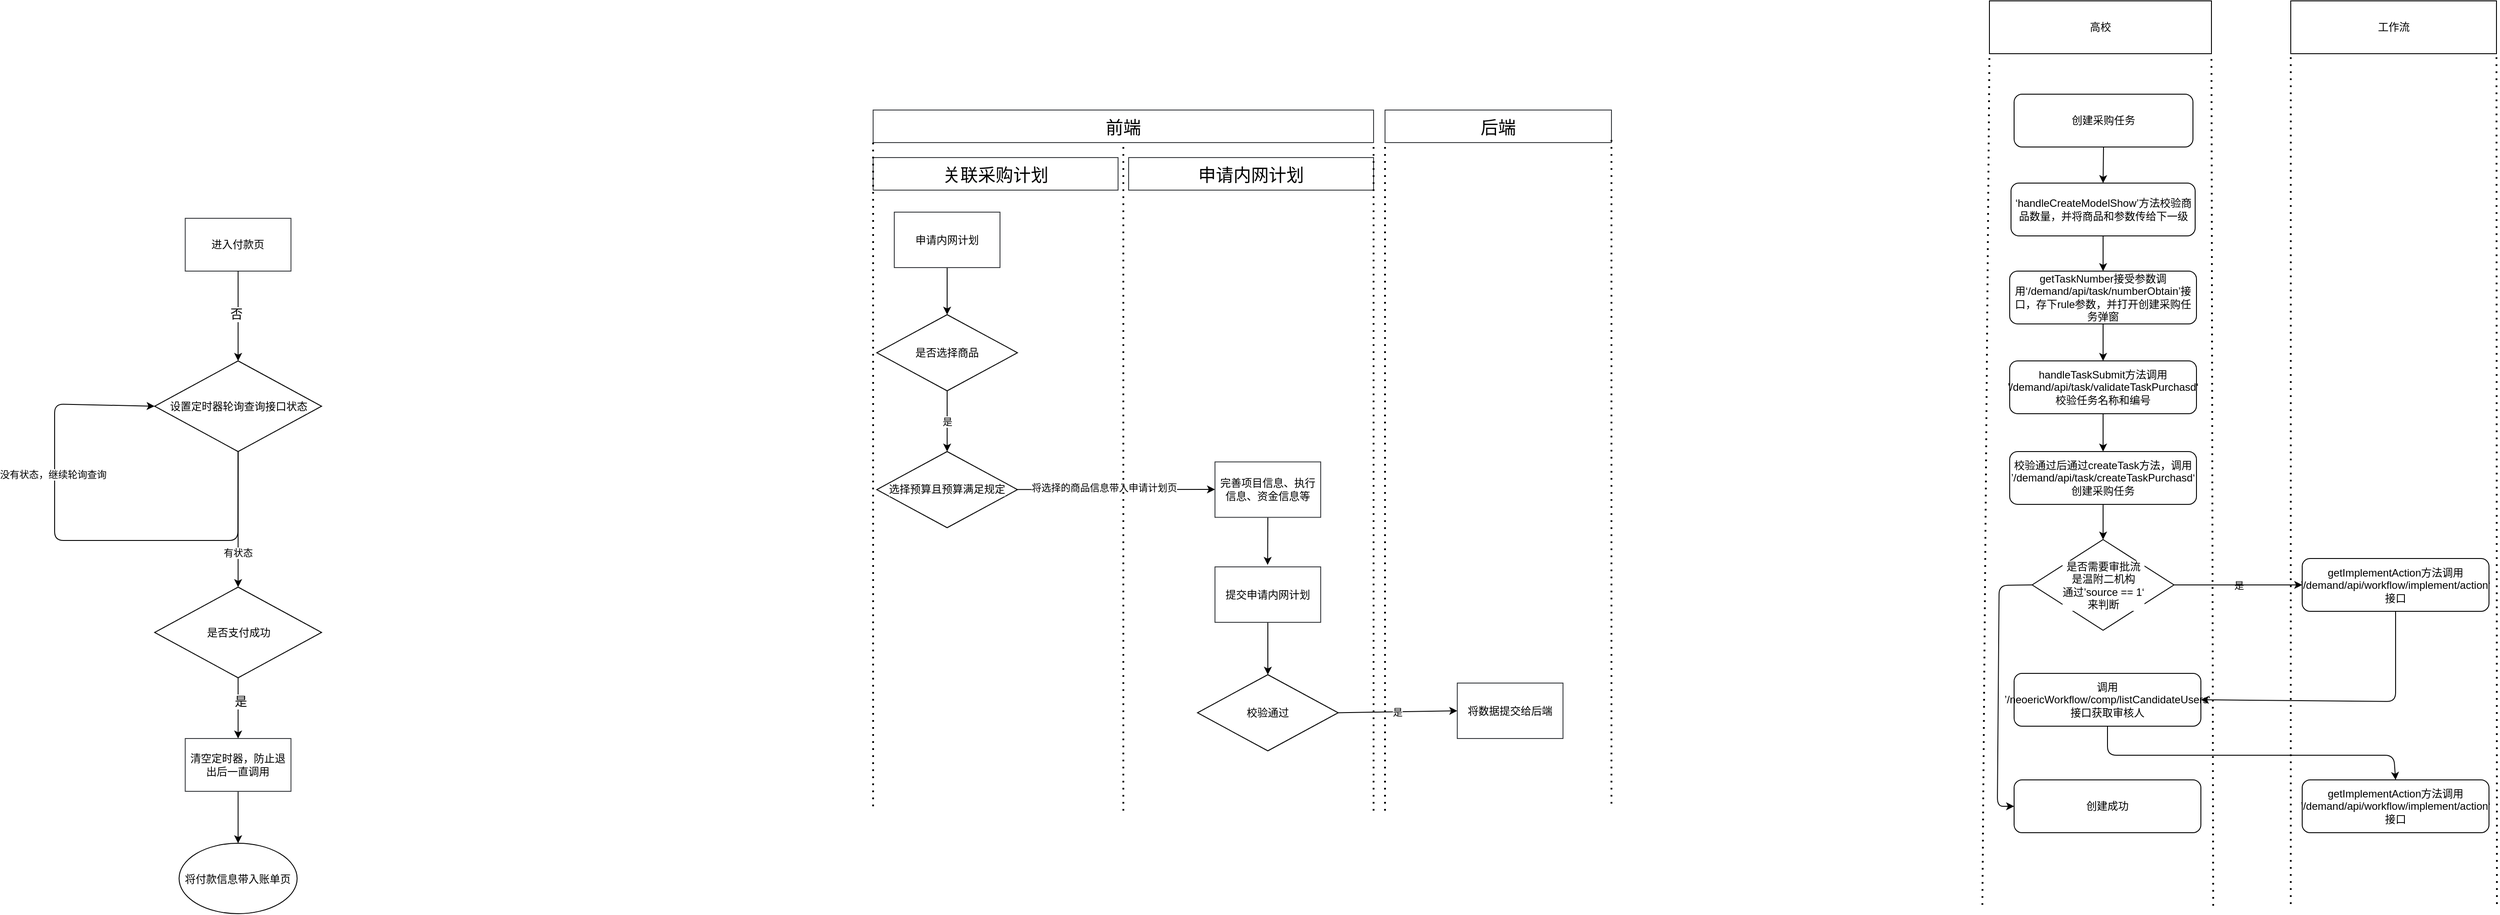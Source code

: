 <mxfile>
    <diagram id="bAOXMMUSft2pbj8Q4JKM" name="第 1 页">
        <mxGraphModel dx="1047" dy="1203" grid="0" gridSize="10" guides="1" tooltips="1" connect="1" arrows="1" fold="1" page="0" pageScale="1" pageWidth="827" pageHeight="1169" background="#ffffff" math="0" shadow="0">
            <root>
                <mxCell id="0"/>
                <mxCell id="1" parent="0"/>
                <mxCell id="2" value="&lt;font color=&quot;#000000&quot;&gt;&lt;span style=&quot;background-color: rgb(255, 255, 255);&quot;&gt;进入付款页&lt;/span&gt;&lt;/font&gt;" style="whiteSpace=wrap;html=1;fillColor=#FFFFFF;strokeColor=#36393d;" parent="1" vertex="1">
                    <mxGeometry x="274.25" y="41" width="120" height="60" as="geometry"/>
                </mxCell>
                <mxCell id="8" style="edgeStyle=none;html=1;exitX=0.5;exitY=1;exitDx=0;exitDy=0;strokeColor=#000000;fontColor=#000000;entryX=0;entryY=0.5;entryDx=0;entryDy=0;" parent="1" source="7" target="7" edge="1">
                    <mxGeometry relative="1" as="geometry">
                        <mxPoint x="179" y="259" as="targetPoint"/>
                        <Array as="points">
                            <mxPoint x="334" y="407"/>
                            <mxPoint x="126" y="407"/>
                            <mxPoint x="126" y="252"/>
                        </Array>
                    </mxGeometry>
                </mxCell>
                <mxCell id="9" value="&lt;span style=&quot;background-color: rgb(255, 255, 255);&quot;&gt;没有状态，继续轮询查询&lt;/span&gt;" style="edgeLabel;html=1;align=center;verticalAlign=middle;resizable=0;points=[];fontColor=#000000;" parent="8" vertex="1" connectable="0">
                    <mxGeometry x="0.331" y="2" relative="1" as="geometry">
                        <mxPoint as="offset"/>
                    </mxGeometry>
                </mxCell>
                <mxCell id="14" style="edgeStyle=none;html=1;exitX=0.5;exitY=1;exitDx=0;exitDy=0;strokeColor=#000000;fontColor=#FFFFFF;" parent="1" source="7" target="13" edge="1">
                    <mxGeometry relative="1" as="geometry"/>
                </mxCell>
                <mxCell id="15" value="&lt;span style=&quot;background-color: rgb(255, 255, 255);&quot;&gt;&lt;font color=&quot;#000000&quot;&gt;有状态&lt;/font&gt;&lt;/span&gt;" style="edgeLabel;html=1;align=center;verticalAlign=middle;resizable=0;points=[];fontColor=#FFFFFF;" parent="14" vertex="1" connectable="0">
                    <mxGeometry x="0.485" y="-1" relative="1" as="geometry">
                        <mxPoint as="offset"/>
                    </mxGeometry>
                </mxCell>
                <mxCell id="7" value="设置定时器轮询查询接口状态" style="rhombus;whiteSpace=wrap;html=1;labelBackgroundColor=#FFFFFF;fontColor=#000000;fillColor=#FFFFFF;strokeColor=#000000;" parent="1" vertex="1">
                    <mxGeometry x="239.5" y="203" width="189.5" height="103" as="geometry"/>
                </mxCell>
                <mxCell id="56" style="edgeStyle=none;html=1;exitX=0.5;exitY=1;exitDx=0;exitDy=0;entryX=0.5;entryY=0;entryDx=0;entryDy=0;labelBackgroundColor=#FFFFFF;strokeColor=#000000;fontSize=14;fontColor=#000000;" parent="1" source="13" target="23" edge="1">
                    <mxGeometry relative="1" as="geometry"/>
                </mxCell>
                <mxCell id="57" value="是" style="edgeLabel;html=1;align=center;verticalAlign=middle;resizable=0;points=[];fontSize=14;fontColor=#000000;labelBackgroundColor=#FFFFFF;" parent="56" vertex="1" connectable="0">
                    <mxGeometry x="-0.217" y="2" relative="1" as="geometry">
                        <mxPoint as="offset"/>
                    </mxGeometry>
                </mxCell>
                <mxCell id="13" value="是否支付成功" style="rhombus;whiteSpace=wrap;html=1;labelBackgroundColor=#FFFFFF;fontColor=#000000;fillColor=#FFFFFF;strokeColor=#000000;" parent="1" vertex="1">
                    <mxGeometry x="239.5" y="460" width="189.5" height="103" as="geometry"/>
                </mxCell>
                <mxCell id="52" style="edgeStyle=none;html=1;exitX=0.5;exitY=1;exitDx=0;exitDy=0;entryX=0.5;entryY=0;entryDx=0;entryDy=0;labelBackgroundColor=#FFFFFF;strokeColor=#000000;fontSize=20;fontColor=#000000;" parent="1" target="7" edge="1">
                    <mxGeometry relative="1" as="geometry">
                        <mxPoint x="334.25" y="101" as="sourcePoint"/>
                    </mxGeometry>
                </mxCell>
                <mxCell id="53" value="&lt;span style=&quot;background-color: rgb(255, 255, 255);&quot;&gt;否&lt;/span&gt;" style="edgeLabel;html=1;align=center;verticalAlign=middle;resizable=0;points=[];fontSize=14;fontColor=#000000;" parent="52" vertex="1" connectable="0">
                    <mxGeometry x="-0.039" y="-3" relative="1" as="geometry">
                        <mxPoint as="offset"/>
                    </mxGeometry>
                </mxCell>
                <mxCell id="63" style="edgeStyle=none;html=1;exitX=0.5;exitY=1;exitDx=0;exitDy=0;entryX=0.5;entryY=0;entryDx=0;entryDy=0;labelBackgroundColor=#FFFFFF;strokeColor=#000000;fontSize=14;fontColor=#000000;" parent="1" source="23" target="61" edge="1">
                    <mxGeometry relative="1" as="geometry"/>
                </mxCell>
                <mxCell id="23" value="&lt;font color=&quot;#000000&quot;&gt;&lt;span style=&quot;background-color: rgb(255, 255, 255);&quot;&gt;清空定时器，防止退出后一直调用&lt;/span&gt;&lt;/font&gt;" style="whiteSpace=wrap;html=1;fillColor=#FFFFFF;strokeColor=#36393d;" parent="1" vertex="1">
                    <mxGeometry x="274.25" y="632" width="120" height="60" as="geometry"/>
                </mxCell>
                <mxCell id="28" style="edgeStyle=none;html=1;exitX=0.5;exitY=1;exitDx=0;exitDy=0;entryX=0.5;entryY=0;entryDx=0;entryDy=0;strokeColor=#000000;fontColor=#000000;" parent="1" source="26" target="29" edge="1">
                    <mxGeometry relative="1" as="geometry">
                        <mxPoint x="1139" y="174.0" as="targetPoint"/>
                    </mxGeometry>
                </mxCell>
                <mxCell id="26" value="&lt;font color=&quot;#000000&quot;&gt;&lt;span style=&quot;background-color: rgb(255, 255, 255);&quot;&gt;申请内网计划&lt;/span&gt;&lt;/font&gt;" style="whiteSpace=wrap;html=1;fillColor=#FFFFFF;strokeColor=#36393d;" parent="1" vertex="1">
                    <mxGeometry x="1079" y="34" width="120" height="63" as="geometry"/>
                </mxCell>
                <mxCell id="30" value="&lt;span style=&quot;background-color: rgb(255, 255, 255);&quot;&gt;是&lt;/span&gt;" style="edgeStyle=none;html=1;exitX=0.5;exitY=1;exitDx=0;exitDy=0;strokeColor=#000000;fontColor=#000000;entryX=0.5;entryY=0;entryDx=0;entryDy=0;" parent="1" source="29" target="31" edge="1">
                    <mxGeometry relative="1" as="geometry">
                        <mxPoint x="1139" y="296.625" as="targetPoint"/>
                    </mxGeometry>
                </mxCell>
                <mxCell id="29" value="是否选择商品" style="rhombus;whiteSpace=wrap;html=1;labelBackgroundColor=#FFFFFF;fontColor=#000000;fillColor=#FFFFFF;strokeColor=#000000;" parent="1" vertex="1">
                    <mxGeometry x="1059.12" y="150.5" width="159.75" height="86.5" as="geometry"/>
                </mxCell>
                <mxCell id="33" style="edgeStyle=none;html=1;labelBackgroundColor=#FFFFFF;strokeColor=#000000;fontColor=#000000;" parent="1" source="31" edge="1">
                    <mxGeometry relative="1" as="geometry">
                        <mxPoint x="1443" y="349" as="targetPoint"/>
                    </mxGeometry>
                </mxCell>
                <mxCell id="34" value="&lt;span style=&quot;background-color: rgb(255, 255, 255);&quot;&gt;将选择的商品信息带入申请计划页&lt;/span&gt;" style="edgeLabel;html=1;align=center;verticalAlign=middle;resizable=0;points=[];fontColor=#000000;" parent="33" vertex="1" connectable="0">
                    <mxGeometry x="-0.263" y="1" relative="1" as="geometry">
                        <mxPoint x="16" y="-1" as="offset"/>
                    </mxGeometry>
                </mxCell>
                <mxCell id="31" value="选择预算且预算满足规定" style="rhombus;whiteSpace=wrap;html=1;labelBackgroundColor=#FFFFFF;fontColor=#000000;fillColor=#FFFFFF;strokeColor=#000000;" parent="1" vertex="1">
                    <mxGeometry x="1059.12" y="306" width="159.75" height="86.5" as="geometry"/>
                </mxCell>
                <mxCell id="36" style="edgeStyle=none;html=1;exitX=0.5;exitY=1;exitDx=0;exitDy=0;labelBackgroundColor=#FFFFFF;strokeColor=#000000;fontColor=#000000;" parent="1" source="35" edge="1">
                    <mxGeometry relative="1" as="geometry">
                        <mxPoint x="1502.75" y="434.75" as="targetPoint"/>
                    </mxGeometry>
                </mxCell>
                <mxCell id="35" value="&lt;font color=&quot;#000000&quot;&gt;完善项目信息、执行信息、资金信息等&lt;/font&gt;" style="whiteSpace=wrap;html=1;fillColor=#FFFFFF;strokeColor=#36393d;" parent="1" vertex="1">
                    <mxGeometry x="1443" y="317.75" width="120" height="63" as="geometry"/>
                </mxCell>
                <mxCell id="39" style="edgeStyle=none;html=1;exitX=0.5;exitY=1;exitDx=0;exitDy=0;entryX=0.5;entryY=0;entryDx=0;entryDy=0;labelBackgroundColor=#FFFFFF;strokeColor=#000000;fontColor=#000000;" parent="1" source="37" target="38" edge="1">
                    <mxGeometry relative="1" as="geometry"/>
                </mxCell>
                <mxCell id="37" value="&lt;font color=&quot;#000000&quot;&gt;提交申请内网计划&lt;/font&gt;" style="whiteSpace=wrap;html=1;fillColor=#FFFFFF;strokeColor=#36393d;" parent="1" vertex="1">
                    <mxGeometry x="1443" y="437" width="120" height="63" as="geometry"/>
                </mxCell>
                <mxCell id="40" value="是" style="edgeStyle=none;html=1;exitX=1;exitY=0.5;exitDx=0;exitDy=0;labelBackgroundColor=#FFFFFF;strokeColor=#000000;fontColor=#000000;entryX=0;entryY=0.5;entryDx=0;entryDy=0;" parent="1" source="38" target="41" edge="1">
                    <mxGeometry relative="1" as="geometry">
                        <mxPoint x="1763" y="602" as="targetPoint"/>
                    </mxGeometry>
                </mxCell>
                <mxCell id="38" value="校验通过" style="rhombus;whiteSpace=wrap;html=1;labelBackgroundColor=#FFFFFF;fontColor=#000000;fillColor=#FFFFFF;strokeColor=#000000;" parent="1" vertex="1">
                    <mxGeometry x="1423.12" y="559.5" width="159.75" height="86.5" as="geometry"/>
                </mxCell>
                <mxCell id="41" value="&lt;font color=&quot;#000000&quot;&gt;&lt;span style=&quot;background-color: rgb(255, 255, 255);&quot;&gt;将数据提交给后端&lt;/span&gt;&lt;/font&gt;" style="whiteSpace=wrap;html=1;fillColor=#FFFFFF;strokeColor=#36393d;" parent="1" vertex="1">
                    <mxGeometry x="1718" y="569" width="120" height="63" as="geometry"/>
                </mxCell>
                <mxCell id="42" value="&lt;font size=&quot;1&quot; color=&quot;#000000&quot;&gt;&lt;span style=&quot;background-color: rgb(255, 255, 255); font-size: 20px;&quot;&gt;前端&lt;/span&gt;&lt;/font&gt;" style="whiteSpace=wrap;html=1;fillColor=#FFFFFF;strokeColor=#36393d;" parent="1" vertex="1">
                    <mxGeometry x="1055" y="-82" width="568" height="37" as="geometry"/>
                </mxCell>
                <mxCell id="43" value="&lt;font size=&quot;1&quot; color=&quot;#000000&quot;&gt;&lt;span style=&quot;background-color: rgb(255, 255, 255); font-size: 20px;&quot;&gt;后端&lt;/span&gt;&lt;/font&gt;" style="whiteSpace=wrap;html=1;fillColor=#FFFFFF;strokeColor=#36393d;" parent="1" vertex="1">
                    <mxGeometry x="1636" y="-82" width="257" height="37" as="geometry"/>
                </mxCell>
                <mxCell id="44" value="&lt;font size=&quot;1&quot; color=&quot;#000000&quot;&gt;&lt;span style=&quot;background-color: rgb(255, 255, 255); font-size: 20px;&quot;&gt;关联采购计划&lt;/span&gt;&lt;/font&gt;" style="whiteSpace=wrap;html=1;fillColor=#FFFFFF;strokeColor=#36393d;" parent="1" vertex="1">
                    <mxGeometry x="1055" y="-28" width="278" height="37" as="geometry"/>
                </mxCell>
                <mxCell id="45" value="&lt;font size=&quot;1&quot; color=&quot;#000000&quot;&gt;&lt;span style=&quot;background-color: rgb(255, 255, 255); font-size: 20px;&quot;&gt;申请内网计划&lt;/span&gt;&lt;/font&gt;" style="whiteSpace=wrap;html=1;fillColor=#FFFFFF;strokeColor=#36393d;" parent="1" vertex="1">
                    <mxGeometry x="1345" y="-28" width="278" height="37" as="geometry"/>
                </mxCell>
                <mxCell id="46" value="" style="endArrow=none;dashed=1;html=1;dashPattern=1 3;strokeWidth=2;labelBackgroundColor=#FFFFFF;strokeColor=#000000;fontSize=20;fontColor=#000000;entryX=0.5;entryY=1;entryDx=0;entryDy=0;" parent="1" target="42" edge="1">
                    <mxGeometry width="50" height="50" relative="1" as="geometry">
                        <mxPoint x="1339" y="714" as="sourcePoint"/>
                        <mxPoint x="1514" y="276" as="targetPoint"/>
                    </mxGeometry>
                </mxCell>
                <mxCell id="47" value="" style="endArrow=none;dashed=1;html=1;dashPattern=1 3;strokeWidth=2;labelBackgroundColor=#FFFFFF;strokeColor=#000000;fontSize=20;fontColor=#000000;entryX=0.5;entryY=1;entryDx=0;entryDy=0;" parent="1" edge="1">
                    <mxGeometry width="50" height="50" relative="1" as="geometry">
                        <mxPoint x="1055" y="709" as="sourcePoint"/>
                        <mxPoint x="1055" y="-50" as="targetPoint"/>
                    </mxGeometry>
                </mxCell>
                <mxCell id="48" value="" style="endArrow=none;dashed=1;html=1;dashPattern=1 3;strokeWidth=2;labelBackgroundColor=#FFFFFF;strokeColor=#000000;fontSize=20;fontColor=#000000;entryX=0.5;entryY=1;entryDx=0;entryDy=0;" parent="1" edge="1">
                    <mxGeometry width="50" height="50" relative="1" as="geometry">
                        <mxPoint x="1623" y="714" as="sourcePoint"/>
                        <mxPoint x="1623" y="-45" as="targetPoint"/>
                    </mxGeometry>
                </mxCell>
                <mxCell id="49" value="" style="endArrow=none;dashed=1;html=1;dashPattern=1 3;strokeWidth=2;labelBackgroundColor=#FFFFFF;strokeColor=#000000;fontSize=20;fontColor=#000000;entryX=0.5;entryY=1;entryDx=0;entryDy=0;" parent="1" edge="1">
                    <mxGeometry width="50" height="50" relative="1" as="geometry">
                        <mxPoint x="1636" y="714" as="sourcePoint"/>
                        <mxPoint x="1636" y="-45" as="targetPoint"/>
                    </mxGeometry>
                </mxCell>
                <mxCell id="50" value="" style="endArrow=none;dashed=1;html=1;dashPattern=1 3;strokeWidth=2;labelBackgroundColor=#FFFFFF;strokeColor=#000000;fontSize=20;fontColor=#000000;entryX=0.5;entryY=1;entryDx=0;entryDy=0;" parent="1" edge="1">
                    <mxGeometry width="50" height="50" relative="1" as="geometry">
                        <mxPoint x="1893" y="706" as="sourcePoint"/>
                        <mxPoint x="1893" y="-53" as="targetPoint"/>
                    </mxGeometry>
                </mxCell>
                <mxCell id="61" value="&lt;span style=&quot;font-size: 12px;&quot;&gt;将付款信息带入账单页&lt;/span&gt;" style="ellipse;whiteSpace=wrap;html=1;labelBackgroundColor=#FFFFFF;strokeColor=#000000;fontSize=14;fontColor=#000000;fillColor=#FFFFFF;" parent="1" vertex="1">
                    <mxGeometry x="267.25" y="751" width="134" height="80" as="geometry"/>
                </mxCell>
                <mxCell id="66" value="高校" style="rounded=0;whiteSpace=wrap;html=1;fillColor=none;strokeColor=#000000;fontColor=#000000;labelBackgroundColor=none;labelBorderColor=none;" parent="1" vertex="1">
                    <mxGeometry x="2322" y="-206" width="252" height="60" as="geometry"/>
                </mxCell>
                <mxCell id="72" style="edgeStyle=none;html=1;exitX=0.5;exitY=1;exitDx=0;exitDy=0;entryX=0.5;entryY=0;entryDx=0;entryDy=0;labelBorderColor=#000000;strokeColor=#000000;fontColor=#000000;" parent="1" source="68" target="71" edge="1">
                    <mxGeometry relative="1" as="geometry"/>
                </mxCell>
                <mxCell id="68" value="创建采购任务" style="rounded=1;whiteSpace=wrap;html=1;labelBackgroundColor=none;labelBorderColor=none;fillColor=none;strokeColor=#000000;fontColor=#000000;" parent="1" vertex="1">
                    <mxGeometry x="2350" y="-100" width="203" height="60" as="geometry"/>
                </mxCell>
                <mxCell id="74" style="edgeStyle=none;html=1;exitX=0.5;exitY=1;exitDx=0;exitDy=0;entryX=0.5;entryY=0;entryDx=0;entryDy=0;labelBorderColor=#000000;strokeColor=#000000;fontColor=#000000;" parent="1" source="71" target="73" edge="1">
                    <mxGeometry relative="1" as="geometry"/>
                </mxCell>
                <mxCell id="71" value="‘handleCreateModelShow&lt;span style=&quot;background-color: initial;&quot;&gt;’方法校验商品数量，并将商品和参数传给下一级&lt;/span&gt;" style="rounded=1;whiteSpace=wrap;html=1;labelBackgroundColor=none;labelBorderColor=none;fillColor=none;strokeColor=#000000;fontColor=#000000;" parent="1" vertex="1">
                    <mxGeometry x="2346.5" y="1" width="209" height="60" as="geometry"/>
                </mxCell>
                <mxCell id="77" style="edgeStyle=none;html=1;exitX=0.5;exitY=1;exitDx=0;exitDy=0;entryX=0.5;entryY=0;entryDx=0;entryDy=0;labelBorderColor=#000000;strokeColor=#000000;fontColor=#000000;" parent="1" source="73" target="75" edge="1">
                    <mxGeometry relative="1" as="geometry"/>
                </mxCell>
                <mxCell id="73" value="getTaskNumber接受参数调用‘/demand/api/task/numberObtain’接口，存下rule参数，并打开创建采购任务弹窗" style="rounded=1;whiteSpace=wrap;html=1;labelBackgroundColor=none;labelBorderColor=none;fillColor=none;strokeColor=#000000;fontColor=#000000;" parent="1" vertex="1">
                    <mxGeometry x="2345" y="101" width="212" height="60" as="geometry"/>
                </mxCell>
                <mxCell id="78" style="edgeStyle=none;html=1;exitX=0.5;exitY=1;exitDx=0;exitDy=0;labelBorderColor=#000000;strokeColor=#000000;fontColor=#000000;" parent="1" source="75" target="76" edge="1">
                    <mxGeometry relative="1" as="geometry"/>
                </mxCell>
                <mxCell id="75" value="handleTaskSubmit方法调用&lt;br&gt;’/demand/api/task/validateTaskPurchasd‘&lt;br&gt;校验任务名称和编号" style="rounded=1;whiteSpace=wrap;html=1;labelBackgroundColor=none;labelBorderColor=none;fillColor=none;strokeColor=#000000;fontColor=#000000;" parent="1" vertex="1">
                    <mxGeometry x="2345" y="203" width="212" height="60" as="geometry"/>
                </mxCell>
                <mxCell id="81" style="edgeStyle=none;html=1;exitX=0.5;exitY=1;exitDx=0;exitDy=0;entryX=0.5;entryY=0;entryDx=0;entryDy=0;labelBorderColor=#000000;strokeColor=#000000;fontColor=#000000;" parent="1" source="76" target="79" edge="1">
                    <mxGeometry relative="1" as="geometry"/>
                </mxCell>
                <mxCell id="76" value="校验通过后通过createTask方法，调用&lt;br&gt;’/demand/api/task/createTaskPurchasd‘&lt;br&gt;创建采购任务" style="rounded=1;whiteSpace=wrap;html=1;labelBackgroundColor=none;labelBorderColor=none;fillColor=none;strokeColor=#000000;fontColor=#000000;" parent="1" vertex="1">
                    <mxGeometry x="2345" y="306" width="212" height="60" as="geometry"/>
                </mxCell>
                <mxCell id="92" value="是" style="edgeStyle=none;html=1;exitX=1;exitY=0.5;exitDx=0;exitDy=0;entryX=0;entryY=0.5;entryDx=0;entryDy=0;labelBackgroundColor=none;labelBorderColor=none;strokeColor=#000000;fontColor=#000000;" parent="1" source="79" target="84" edge="1">
                    <mxGeometry relative="1" as="geometry"/>
                </mxCell>
                <mxCell id="103" style="edgeStyle=none;html=1;exitX=0;exitY=0.5;exitDx=0;exitDy=0;entryX=0;entryY=0.5;entryDx=0;entryDy=0;labelBackgroundColor=none;labelBorderColor=none;strokeColor=#000000;fontColor=#000000;" parent="1" source="79" target="96" edge="1">
                    <mxGeometry relative="1" as="geometry">
                        <Array as="points">
                            <mxPoint x="2333" y="458"/>
                            <mxPoint x="2331" y="709"/>
                        </Array>
                    </mxGeometry>
                </mxCell>
                <mxCell id="79" value="是否需要审批流&lt;br&gt;是温附二机构&lt;br&gt;通过’source == 1‘&lt;br&gt;来判断" style="rhombus;whiteSpace=wrap;html=1;labelBackgroundColor=#FFFFFF;labelBorderColor=none;fillColor=none;strokeColor=#000000;fontColor=#000000;" parent="1" vertex="1">
                    <mxGeometry x="2370.5" y="406" width="161" height="103" as="geometry"/>
                </mxCell>
                <mxCell id="100" style="edgeStyle=none;html=1;exitX=0.5;exitY=1;exitDx=0;exitDy=0;entryX=1;entryY=0.5;entryDx=0;entryDy=0;labelBackgroundColor=none;labelBorderColor=none;strokeColor=#000000;fontColor=#000000;" parent="1" source="84" target="99" edge="1">
                    <mxGeometry relative="1" as="geometry">
                        <Array as="points">
                            <mxPoint x="2783" y="590"/>
                        </Array>
                    </mxGeometry>
                </mxCell>
                <mxCell id="84" value="getImplementAction方法调用&lt;br&gt;’/demand/api/workflow/implement/action‘&lt;br&gt;接口" style="rounded=1;whiteSpace=wrap;html=1;labelBackgroundColor=none;labelBorderColor=none;fillColor=none;strokeColor=#000000;fontColor=#000000;" parent="1" vertex="1">
                    <mxGeometry x="2677" y="427.5" width="212" height="60" as="geometry"/>
                </mxCell>
                <mxCell id="87" value="工作流" style="rounded=0;whiteSpace=wrap;html=1;fillColor=none;strokeColor=#000000;fontColor=#000000;labelBackgroundColor=none;labelBorderColor=none;" parent="1" vertex="1">
                    <mxGeometry x="2664" y="-206" width="233.5" height="60" as="geometry"/>
                </mxCell>
                <mxCell id="91" value="" style="endArrow=none;dashed=1;html=1;dashPattern=1 3;strokeWidth=2;labelBackgroundColor=none;labelBorderColor=none;strokeColor=#000000;fontColor=#000000;entryX=0;entryY=1;entryDx=0;entryDy=0;" parent="1" target="66" edge="1">
                    <mxGeometry width="50" height="50" relative="1" as="geometry">
                        <mxPoint x="2314" y="821" as="sourcePoint"/>
                        <mxPoint x="2164" y="61" as="targetPoint"/>
                        <Array as="points"/>
                    </mxGeometry>
                </mxCell>
                <mxCell id="93" value="" style="endArrow=none;dashed=1;html=1;dashPattern=1 3;strokeWidth=2;labelBackgroundColor=none;labelBorderColor=none;strokeColor=#000000;fontColor=#000000;entryX=1;entryY=1;entryDx=0;entryDy=0;" parent="1" target="66" edge="1">
                    <mxGeometry width="50" height="50" relative="1" as="geometry">
                        <mxPoint x="2576" y="822" as="sourcePoint"/>
                        <mxPoint x="2674" y="47" as="targetPoint"/>
                    </mxGeometry>
                </mxCell>
                <mxCell id="94" value="" style="endArrow=none;dashed=1;html=1;dashPattern=1 3;strokeWidth=2;labelBackgroundColor=none;labelBorderColor=none;strokeColor=#000000;fontColor=#000000;entryX=0;entryY=1;entryDx=0;entryDy=0;" parent="1" target="87" edge="1">
                    <mxGeometry width="50" height="50" relative="1" as="geometry">
                        <mxPoint x="2664" y="820" as="sourcePoint"/>
                        <mxPoint x="2674" y="-168" as="targetPoint"/>
                    </mxGeometry>
                </mxCell>
                <mxCell id="95" value="" style="endArrow=none;dashed=1;html=1;dashPattern=1 3;strokeWidth=2;labelBackgroundColor=none;labelBorderColor=none;strokeColor=#000000;fontColor=#000000;entryX=1;entryY=1;entryDx=0;entryDy=0;" parent="1" target="87" edge="1">
                    <mxGeometry width="50" height="50" relative="1" as="geometry">
                        <mxPoint x="2898" y="820" as="sourcePoint"/>
                        <mxPoint x="2676" y="150" as="targetPoint"/>
                    </mxGeometry>
                </mxCell>
                <mxCell id="96" value="创建成功" style="rounded=1;whiteSpace=wrap;html=1;labelBackgroundColor=none;labelBorderColor=none;fillColor=none;strokeColor=#000000;fontColor=#000000;" parent="1" vertex="1">
                    <mxGeometry x="2350" y="679" width="212" height="60" as="geometry"/>
                </mxCell>
                <mxCell id="102" style="edgeStyle=none;html=1;exitX=0.5;exitY=1;exitDx=0;exitDy=0;entryX=0.5;entryY=0;entryDx=0;entryDy=0;labelBackgroundColor=none;labelBorderColor=none;strokeColor=#000000;fontColor=#000000;" parent="1" source="99" target="101" edge="1">
                    <mxGeometry relative="1" as="geometry">
                        <Array as="points">
                            <mxPoint x="2456" y="651"/>
                            <mxPoint x="2781" y="651"/>
                        </Array>
                    </mxGeometry>
                </mxCell>
                <mxCell id="99" value="调用&lt;br&gt;’/neoericWorkflow/comp/listCandidateUsers‘&lt;br&gt;接口获取审核人" style="rounded=1;whiteSpace=wrap;html=1;labelBackgroundColor=none;labelBorderColor=none;fillColor=none;strokeColor=#000000;fontColor=#000000;" parent="1" vertex="1">
                    <mxGeometry x="2350" y="558" width="212" height="60" as="geometry"/>
                </mxCell>
                <mxCell id="101" value="getImplementAction方法调用&lt;br&gt;’/demand/api/workflow/implement/action‘&lt;br&gt;接口" style="rounded=1;whiteSpace=wrap;html=1;labelBackgroundColor=none;labelBorderColor=none;fillColor=none;strokeColor=#000000;fontColor=#000000;" parent="1" vertex="1">
                    <mxGeometry x="2677" y="679" width="212" height="60" as="geometry"/>
                </mxCell>
            </root>
        </mxGraphModel>
    </diagram>
</mxfile>